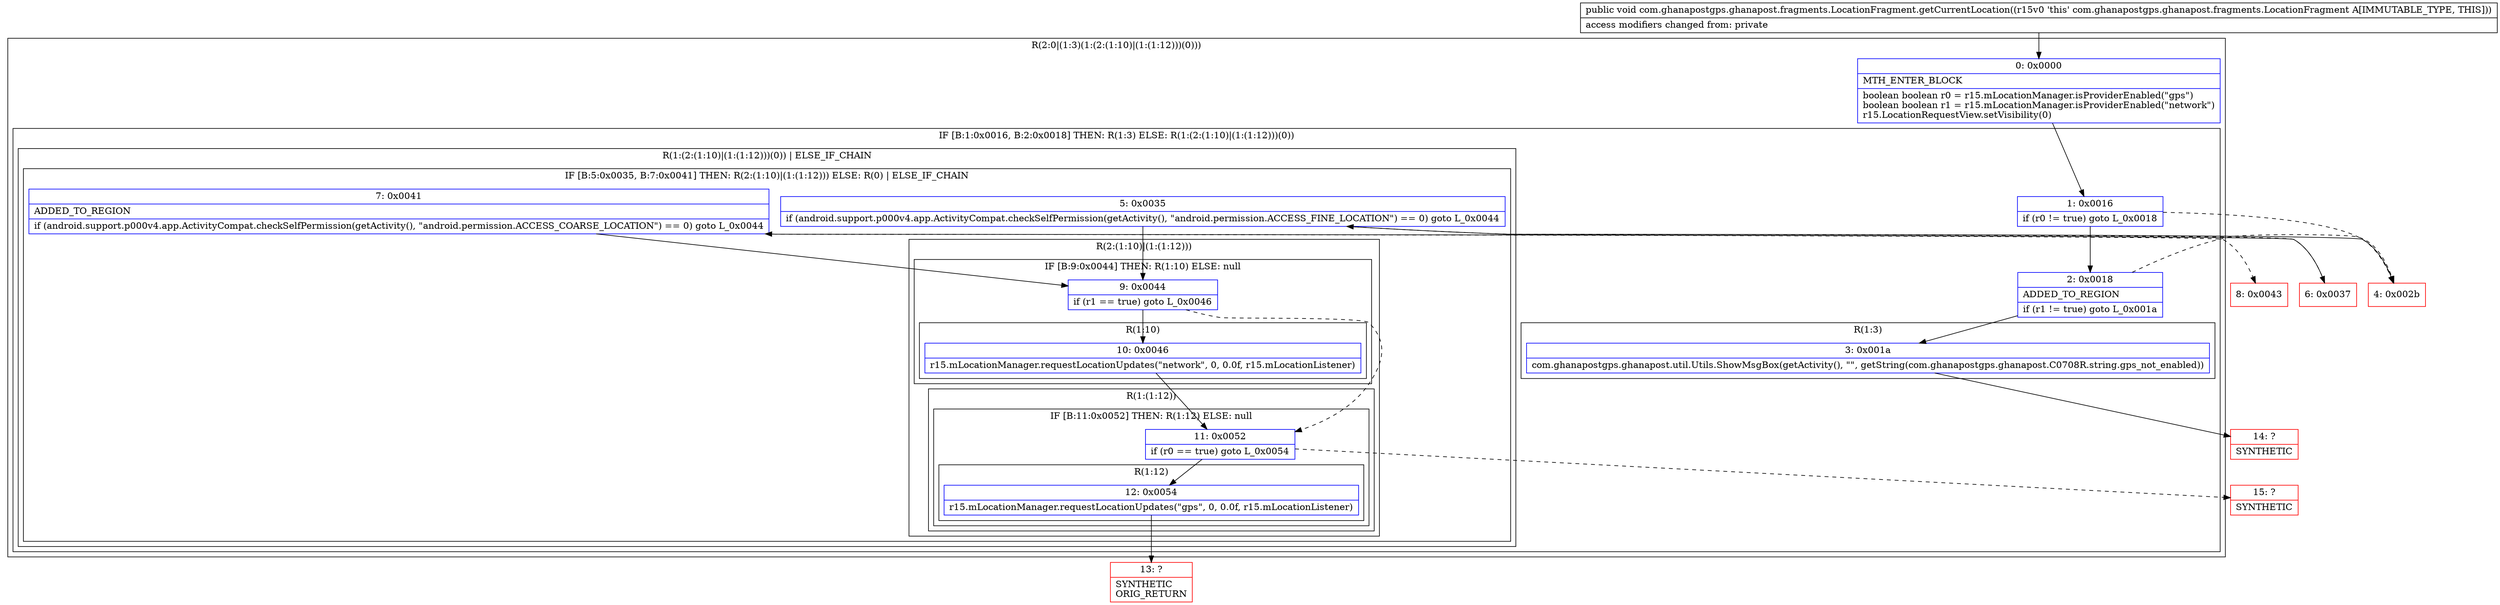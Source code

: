 digraph "CFG forcom.ghanapostgps.ghanapost.fragments.LocationFragment.getCurrentLocation()V" {
subgraph cluster_Region_10723162 {
label = "R(2:0|(1:3)(1:(2:(1:10)|(1:(1:12)))(0)))";
node [shape=record,color=blue];
Node_0 [shape=record,label="{0\:\ 0x0000|MTH_ENTER_BLOCK\l|boolean boolean r0 = r15.mLocationManager.isProviderEnabled(\"gps\")\lboolean boolean r1 = r15.mLocationManager.isProviderEnabled(\"network\")\lr15.LocationRequestView.setVisibility(0)\l}"];
subgraph cluster_IfRegion_40867760 {
label = "IF [B:1:0x0016, B:2:0x0018] THEN: R(1:3) ELSE: R(1:(2:(1:10)|(1:(1:12)))(0))";
node [shape=record,color=blue];
Node_1 [shape=record,label="{1\:\ 0x0016|if (r0 != true) goto L_0x0018\l}"];
Node_2 [shape=record,label="{2\:\ 0x0018|ADDED_TO_REGION\l|if (r1 != true) goto L_0x001a\l}"];
subgraph cluster_Region_2108973393 {
label = "R(1:3)";
node [shape=record,color=blue];
Node_3 [shape=record,label="{3\:\ 0x001a|com.ghanapostgps.ghanapost.util.Utils.ShowMsgBox(getActivity(), \"\", getString(com.ghanapostgps.ghanapost.C0708R.string.gps_not_enabled))\l}"];
}
subgraph cluster_Region_458963314 {
label = "R(1:(2:(1:10)|(1:(1:12)))(0)) | ELSE_IF_CHAIN\l";
node [shape=record,color=blue];
subgraph cluster_IfRegion_194160994 {
label = "IF [B:5:0x0035, B:7:0x0041] THEN: R(2:(1:10)|(1:(1:12))) ELSE: R(0) | ELSE_IF_CHAIN\l";
node [shape=record,color=blue];
Node_5 [shape=record,label="{5\:\ 0x0035|if (android.support.p000v4.app.ActivityCompat.checkSelfPermission(getActivity(), \"android.permission.ACCESS_FINE_LOCATION\") == 0) goto L_0x0044\l}"];
Node_7 [shape=record,label="{7\:\ 0x0041|ADDED_TO_REGION\l|if (android.support.p000v4.app.ActivityCompat.checkSelfPermission(getActivity(), \"android.permission.ACCESS_COARSE_LOCATION\") == 0) goto L_0x0044\l}"];
subgraph cluster_Region_626765457 {
label = "R(2:(1:10)|(1:(1:12)))";
node [shape=record,color=blue];
subgraph cluster_IfRegion_1602015927 {
label = "IF [B:9:0x0044] THEN: R(1:10) ELSE: null";
node [shape=record,color=blue];
Node_9 [shape=record,label="{9\:\ 0x0044|if (r1 == true) goto L_0x0046\l}"];
subgraph cluster_Region_2075913602 {
label = "R(1:10)";
node [shape=record,color=blue];
Node_10 [shape=record,label="{10\:\ 0x0046|r15.mLocationManager.requestLocationUpdates(\"network\", 0, 0.0f, r15.mLocationListener)\l}"];
}
}
subgraph cluster_Region_963234606 {
label = "R(1:(1:12))";
node [shape=record,color=blue];
subgraph cluster_IfRegion_338140605 {
label = "IF [B:11:0x0052] THEN: R(1:12) ELSE: null";
node [shape=record,color=blue];
Node_11 [shape=record,label="{11\:\ 0x0052|if (r0 == true) goto L_0x0054\l}"];
subgraph cluster_Region_665763032 {
label = "R(1:12)";
node [shape=record,color=blue];
Node_12 [shape=record,label="{12\:\ 0x0054|r15.mLocationManager.requestLocationUpdates(\"gps\", 0, 0.0f, r15.mLocationListener)\l}"];
}
}
}
}
subgraph cluster_Region_1610195354 {
label = "R(0)";
node [shape=record,color=blue];
}
}
}
}
}
Node_4 [shape=record,color=red,label="{4\:\ 0x002b}"];
Node_6 [shape=record,color=red,label="{6\:\ 0x0037}"];
Node_8 [shape=record,color=red,label="{8\:\ 0x0043}"];
Node_13 [shape=record,color=red,label="{13\:\ ?|SYNTHETIC\lORIG_RETURN\l}"];
Node_14 [shape=record,color=red,label="{14\:\ ?|SYNTHETIC\l}"];
Node_15 [shape=record,color=red,label="{15\:\ ?|SYNTHETIC\l}"];
MethodNode[shape=record,label="{public void com.ghanapostgps.ghanapost.fragments.LocationFragment.getCurrentLocation((r15v0 'this' com.ghanapostgps.ghanapost.fragments.LocationFragment A[IMMUTABLE_TYPE, THIS]))  | access modifiers changed from: private\l}"];
MethodNode -> Node_0;
Node_0 -> Node_1;
Node_1 -> Node_2;
Node_1 -> Node_4[style=dashed];
Node_2 -> Node_3;
Node_2 -> Node_4[style=dashed];
Node_3 -> Node_14;
Node_5 -> Node_6[style=dashed];
Node_5 -> Node_9;
Node_7 -> Node_8[style=dashed];
Node_7 -> Node_9;
Node_9 -> Node_10;
Node_9 -> Node_11[style=dashed];
Node_10 -> Node_11;
Node_11 -> Node_12;
Node_11 -> Node_15[style=dashed];
Node_12 -> Node_13;
Node_4 -> Node_5;
Node_6 -> Node_7;
}

